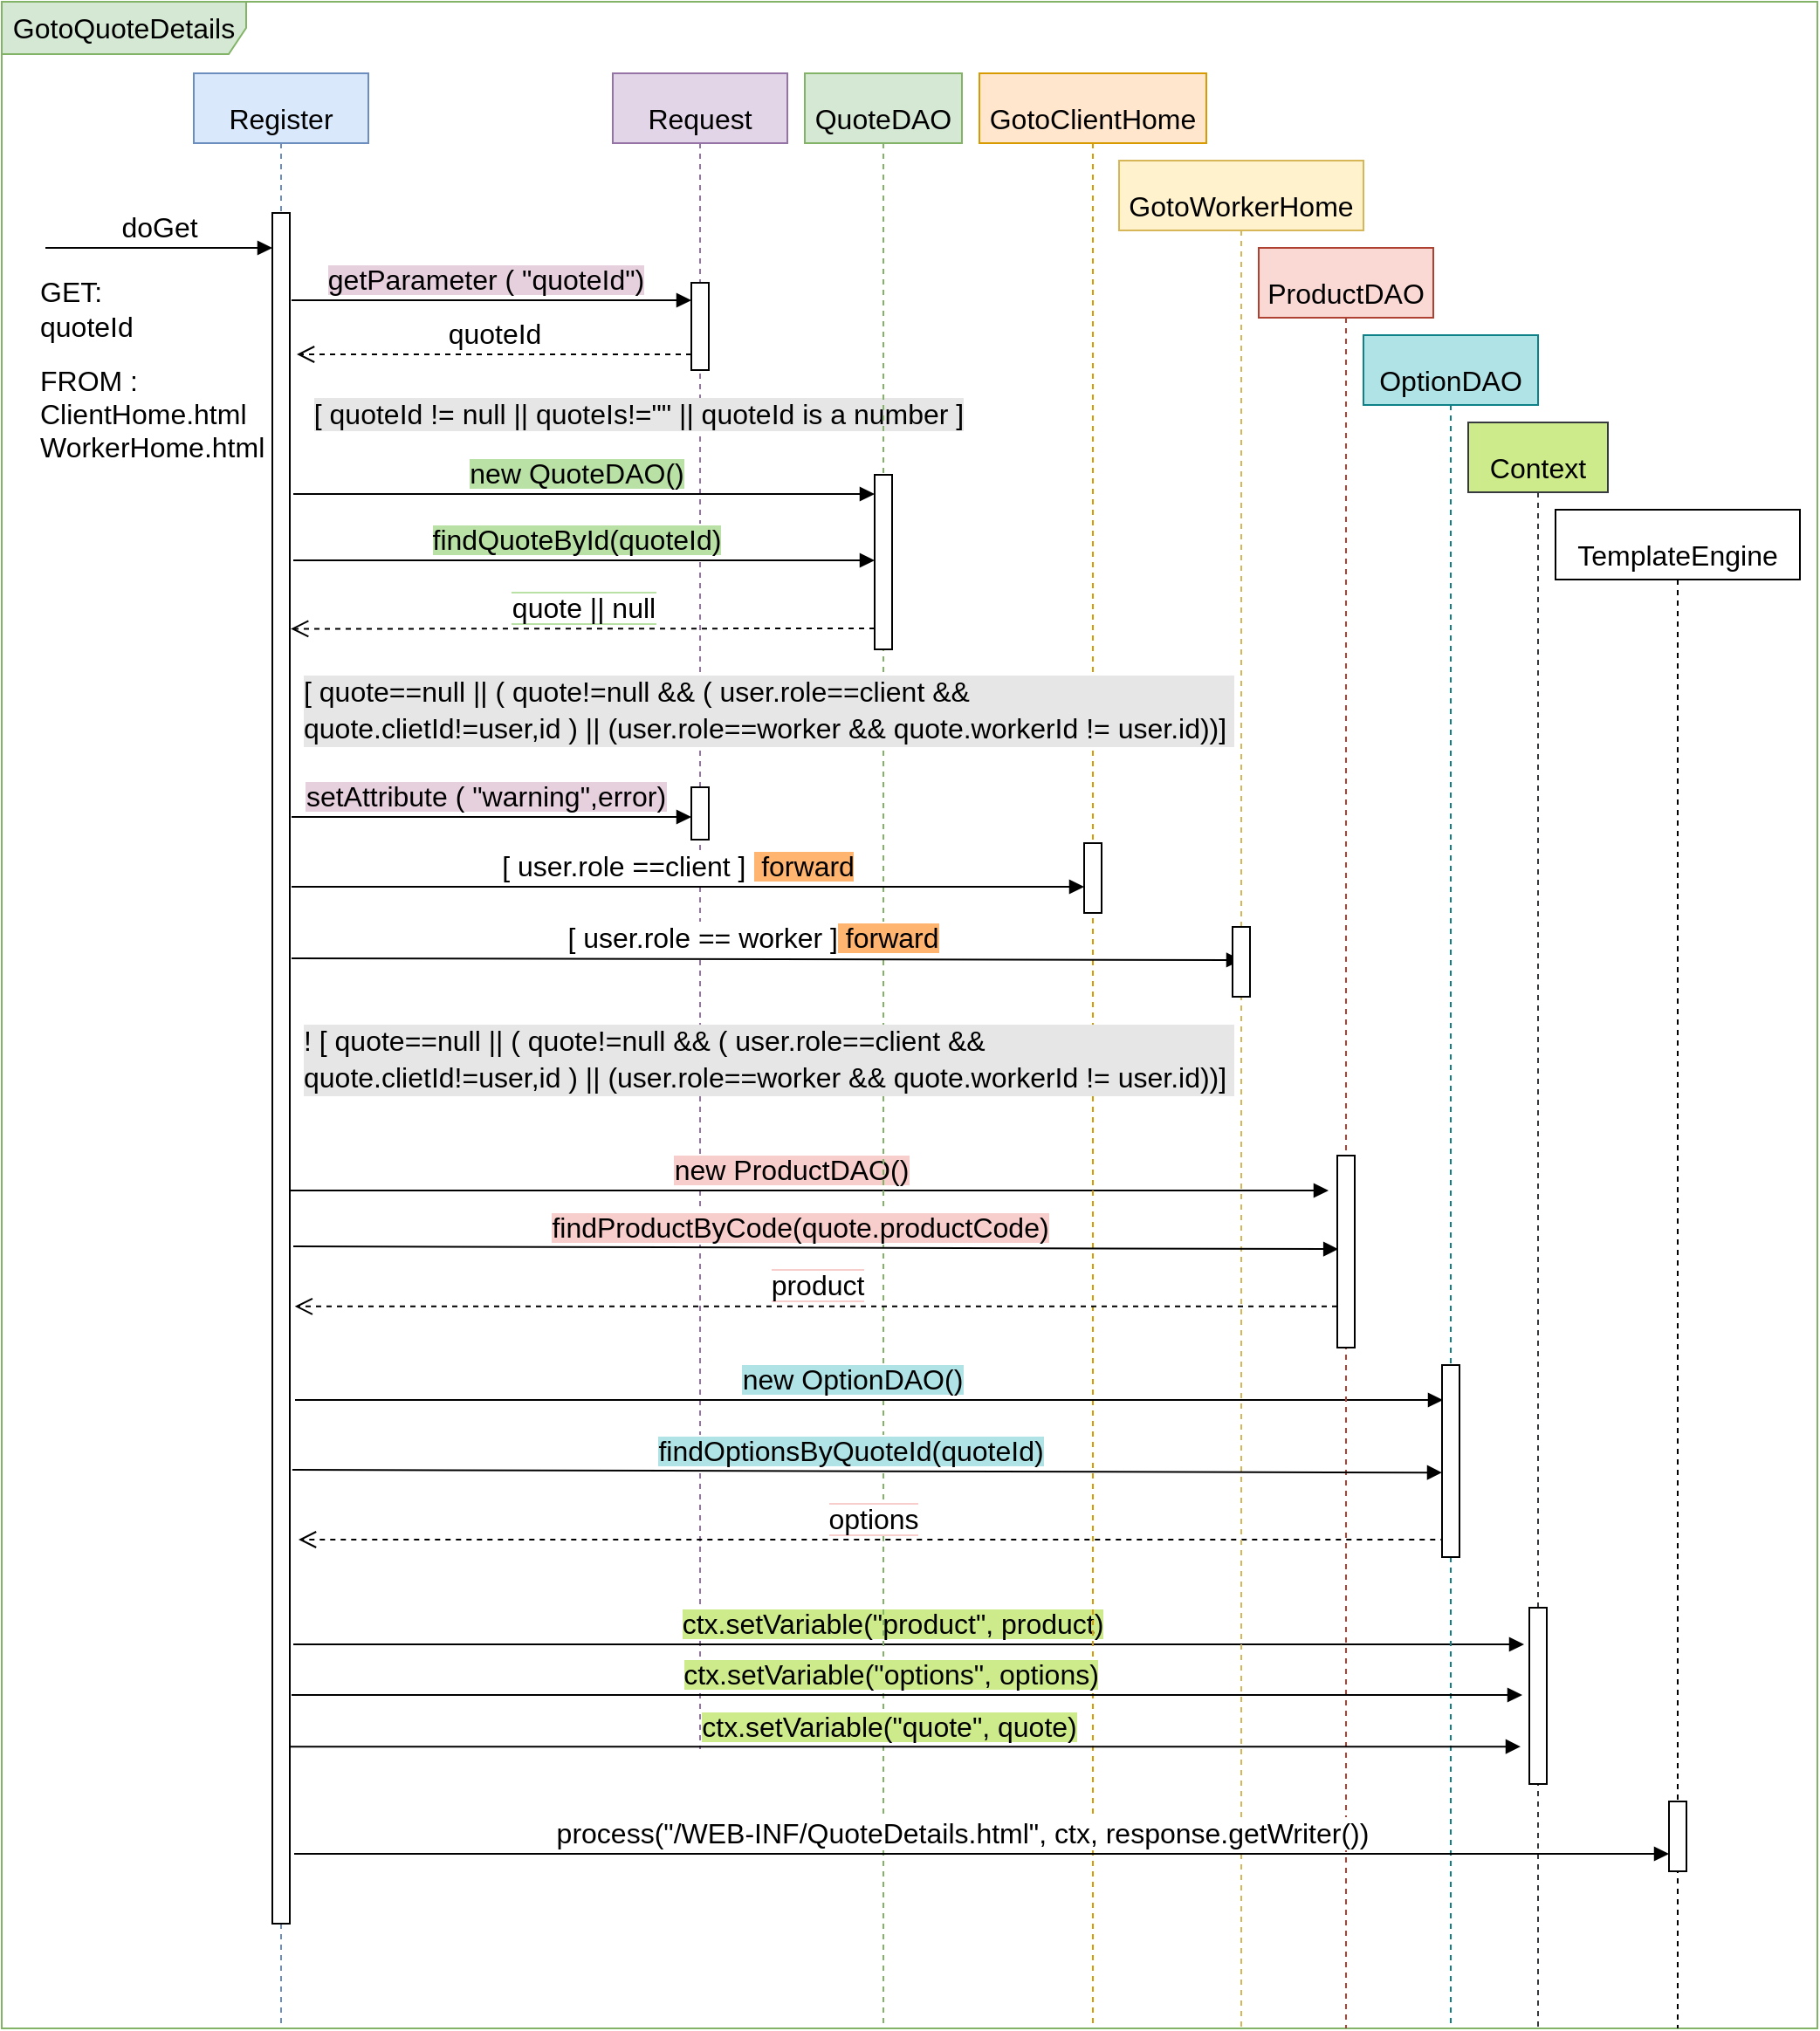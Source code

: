 <mxfile version="18.0.8" type="device"><diagram id="8lv88ZR4mrCCeqeHEAU_" name="Page-1"><mxGraphModel dx="1883" dy="1087" grid="1" gridSize="10" guides="1" tooltips="1" connect="1" arrows="1" fold="1" page="0" pageScale="1" pageWidth="827" pageHeight="1169" math="0" shadow="0"><root><mxCell id="0"/><mxCell id="1" parent="0"/><mxCell id="1Fg2AFdAJ2kEk59hbJvS-36" value="GotoQuoteDetails" style="shape=umlFrame;whiteSpace=wrap;html=1;fontSize=16;width=140;height=30;fillColor=#d5e8d4;strokeColor=#82b366;" parent="1" vertex="1"><mxGeometry x="-260" y="-321" width="1040" height="1161" as="geometry"/></mxCell><mxCell id="POiej5ANTQWtBTBRaUSJ-1" value="&lt;span style=&quot;font-size: 16px;&quot;&gt;Register&lt;/span&gt;" style="shape=umlLifeline;perimeter=lifelinePerimeter;whiteSpace=wrap;html=1;container=1;collapsible=0;recursiveResize=0;outlineConnect=0;fontSize=33;align=center;fillColor=#dae8fc;strokeColor=#6c8ebf;" parent="1" vertex="1"><mxGeometry x="-150" y="-280" width="100" height="1120" as="geometry"/></mxCell><mxCell id="R17p16WdrBZ2fVjnACUI-5" value="&lt;span style=&quot;background-color: rgb(230, 208, 222);&quot;&gt;setAttribute ( &quot;warning&quot;,error)&lt;/span&gt;" style="html=1;verticalAlign=bottom;endArrow=block;rounded=0;fontSize=16;" edge="1" parent="POiej5ANTQWtBTBRaUSJ-1"><mxGeometry x="-0.029" width="80" relative="1" as="geometry"><mxPoint x="56" y="426" as="sourcePoint"/><mxPoint x="285" y="426" as="targetPoint"/><mxPoint as="offset"/></mxGeometry></mxCell><mxCell id="1Fg2AFdAJ2kEk59hbJvS-6" value="&lt;span style=&quot;font-size: 16px;&quot;&gt;Request&lt;/span&gt;" style="shape=umlLifeline;perimeter=lifelinePerimeter;whiteSpace=wrap;html=1;container=1;collapsible=0;recursiveResize=0;outlineConnect=0;fontSize=33;align=center;fillColor=#e1d5e7;strokeColor=#9673a6;" parent="1" vertex="1"><mxGeometry x="90" y="-280" width="100" height="960" as="geometry"/></mxCell><mxCell id="1Fg2AFdAJ2kEk59hbJvS-20" value="" style="html=1;points=[];perimeter=orthogonalPerimeter;fontSize=16;" parent="1Fg2AFdAJ2kEk59hbJvS-6" vertex="1"><mxGeometry x="45" y="120" width="10" height="50" as="geometry"/></mxCell><mxCell id="POiej5ANTQWtBTBRaUSJ-18" value="&lt;div style=&quot;text-align: left;&quot;&gt;[ quoteId != null || quoteIs!=&quot;&quot; || quoteId is a number ]&lt;/div&gt;" style="text;html=1;strokeColor=none;fillColor=none;align=center;verticalAlign=middle;whiteSpace=wrap;rounded=0;labelBackgroundColor=#E6E6E6;fontSize=16;" parent="1Fg2AFdAJ2kEk59hbJvS-6" vertex="1"><mxGeometry x="-190" y="180" width="410" height="30" as="geometry"/></mxCell><mxCell id="R17p16WdrBZ2fVjnACUI-6" value="" style="html=1;points=[];perimeter=orthogonalPerimeter;fontSize=16;" vertex="1" parent="1Fg2AFdAJ2kEk59hbJvS-6"><mxGeometry x="45" y="409" width="10" height="30" as="geometry"/></mxCell><mxCell id="R17p16WdrBZ2fVjnACUI-15" value="&lt;span style=&quot;background-color: rgb(248, 206, 204);&quot;&gt;new ProductDAO()&lt;/span&gt;" style="html=1;verticalAlign=bottom;endArrow=block;rounded=0;fontSize=16;" edge="1" parent="1Fg2AFdAJ2kEk59hbJvS-6"><mxGeometry x="-0.029" width="80" relative="1" as="geometry"><mxPoint x="-190" y="640" as="sourcePoint"/><mxPoint x="410" y="640" as="targetPoint"/><mxPoint as="offset"/></mxGeometry></mxCell><mxCell id="R17p16WdrBZ2fVjnACUI-28" value="&lt;span style=&quot;background-color: rgb(205, 235, 139);&quot;&gt;ctx.setVariable(&quot;product&quot;, product)&lt;/span&gt;" style="html=1;verticalAlign=bottom;endArrow=block;rounded=0;fontSize=16;" edge="1" parent="1Fg2AFdAJ2kEk59hbJvS-6"><mxGeometry x="-0.029" width="80" relative="1" as="geometry"><mxPoint x="-183.0" y="900" as="sourcePoint"/><mxPoint x="522" y="900" as="targetPoint"/><mxPoint as="offset"/></mxGeometry></mxCell><mxCell id="1Fg2AFdAJ2kEk59hbJvS-19" value="GET:&lt;br&gt;quoteId" style="text;html=1;strokeColor=none;fillColor=none;align=left;verticalAlign=middle;whiteSpace=wrap;rounded=0;fontSize=16;" parent="1" vertex="1"><mxGeometry x="-240" y="-180" width="62" height="70" as="geometry"/></mxCell><mxCell id="1Fg2AFdAJ2kEk59hbJvS-21" value="" style="html=1;points=[];perimeter=orthogonalPerimeter;fontSize=16;" parent="1" vertex="1"><mxGeometry x="-105" y="-200" width="10" height="980" as="geometry"/></mxCell><mxCell id="1Fg2AFdAJ2kEk59hbJvS-13" value="doGet" style="html=1;verticalAlign=bottom;endArrow=block;rounded=0;fontSize=16;" parent="1" edge="1"><mxGeometry width="80" relative="1" as="geometry"><mxPoint x="-235" y="-180" as="sourcePoint"/><mxPoint x="-105" y="-180" as="targetPoint"/></mxGeometry></mxCell><mxCell id="1Fg2AFdAJ2kEk59hbJvS-25" value="quoteId" style="html=1;verticalAlign=bottom;endArrow=open;dashed=1;endSize=8;rounded=0;fontSize=16;" parent="1" source="1Fg2AFdAJ2kEk59hbJvS-20" edge="1"><mxGeometry relative="1" as="geometry"><mxPoint x="70" y="-119" as="sourcePoint"/><mxPoint x="-91" y="-119" as="targetPoint"/></mxGeometry></mxCell><mxCell id="1Fg2AFdAJ2kEk59hbJvS-38" value="FROM :&lt;br&gt;ClientHome.html&lt;br&gt;WorkerHome.html" style="text;html=1;strokeColor=none;fillColor=none;align=left;verticalAlign=middle;whiteSpace=wrap;rounded=0;fontSize=16;" parent="1" vertex="1"><mxGeometry x="-240" y="-110" width="102" height="50" as="geometry"/></mxCell><mxCell id="1Fg2AFdAJ2kEk59hbJvS-46" value="&lt;span style=&quot;background-color: rgb(230, 208, 222);&quot;&gt;getParameter ( &quot;quoteId&quot;)&lt;/span&gt;" style="html=1;verticalAlign=bottom;endArrow=block;rounded=0;fontSize=16;" parent="1" target="1Fg2AFdAJ2kEk59hbJvS-20" edge="1"><mxGeometry x="-0.029" width="80" relative="1" as="geometry"><mxPoint x="-94" y="-150" as="sourcePoint"/><mxPoint x="70" y="-150" as="targetPoint"/><mxPoint as="offset"/></mxGeometry></mxCell><mxCell id="POiej5ANTQWtBTBRaUSJ-6" value="&lt;span style=&quot;font-size: 16px;&quot;&gt;QuoteDAO&lt;/span&gt;" style="shape=umlLifeline;perimeter=lifelinePerimeter;whiteSpace=wrap;html=1;container=1;collapsible=0;recursiveResize=0;outlineConnect=0;fontSize=33;align=center;fillColor=#d5e8d4;strokeColor=#82b366;" parent="1" vertex="1"><mxGeometry x="200" y="-280" width="90" height="1120" as="geometry"/></mxCell><mxCell id="POiej5ANTQWtBTBRaUSJ-7" value="" style="html=1;points=[];perimeter=orthogonalPerimeter;fontSize=16;" parent="POiej5ANTQWtBTBRaUSJ-6" vertex="1"><mxGeometry x="40" y="230" width="10" height="100" as="geometry"/></mxCell><mxCell id="POiej5ANTQWtBTBRaUSJ-8" value="&lt;p style=&quot;line-height: 0.4;&quot;&gt;&lt;/p&gt;&lt;blockquote style=&quot;margin: 0px 0px 0px 40px; border: none; padding: 0px; line-height: 0.6;&quot;&gt;&lt;/blockquote&gt;&lt;span style=&quot;font-size: 16px;&quot;&gt;GotoClientHome&lt;/span&gt;&lt;br&gt;&lt;p&gt;&lt;/p&gt;" style="shape=umlLifeline;perimeter=lifelinePerimeter;whiteSpace=wrap;html=1;container=1;collapsible=0;recursiveResize=0;outlineConnect=0;fontSize=33;align=center;fillColor=#ffe6cc;strokeColor=#d79b00;" parent="1" vertex="1"><mxGeometry x="300" y="-280" width="130" height="1120" as="geometry"/></mxCell><mxCell id="POiej5ANTQWtBTBRaUSJ-9" value="" style="html=1;points=[];perimeter=orthogonalPerimeter;fontSize=16;" parent="POiej5ANTQWtBTBRaUSJ-8" vertex="1"><mxGeometry x="60" y="441" width="10" height="40" as="geometry"/></mxCell><mxCell id="R17p16WdrBZ2fVjnACUI-22" value="&lt;span style=&quot;background-color: rgb(176, 227, 230);&quot;&gt;new OptionDAO()&lt;/span&gt;" style="html=1;verticalAlign=bottom;endArrow=block;rounded=0;fontSize=16;" edge="1" parent="POiej5ANTQWtBTBRaUSJ-8"><mxGeometry x="-0.029" width="80" relative="1" as="geometry"><mxPoint x="-392" y="760" as="sourcePoint"/><mxPoint x="265.5" y="760" as="targetPoint"/><mxPoint as="offset"/></mxGeometry></mxCell><mxCell id="R17p16WdrBZ2fVjnACUI-24" value="&lt;span style=&quot;background-color: rgb(255, 255, 255);&quot;&gt;options&lt;/span&gt;" style="html=1;verticalAlign=bottom;endArrow=open;dashed=1;endSize=8;rounded=0;labelBackgroundColor=#F8CECC;fontSize=16;fontColor=none;" edge="1" parent="POiej5ANTQWtBTBRaUSJ-8"><mxGeometry relative="1" as="geometry"><mxPoint x="267.14" y="840.0" as="sourcePoint"/><mxPoint x="-390" y="840" as="targetPoint"/></mxGeometry></mxCell><mxCell id="POiej5ANTQWtBTBRaUSJ-19" value="&lt;span style=&quot;background-color: rgb(185, 224, 165);&quot;&gt;new QuoteDAO()&lt;/span&gt;" style="html=1;verticalAlign=bottom;endArrow=block;rounded=0;fontSize=16;" parent="1" edge="1"><mxGeometry x="-0.029" width="80" relative="1" as="geometry"><mxPoint x="-93" y="-39" as="sourcePoint"/><mxPoint x="240" y="-39" as="targetPoint"/><mxPoint as="offset"/></mxGeometry></mxCell><mxCell id="POiej5ANTQWtBTBRaUSJ-23" value="[ user.role ==client ]&amp;nbsp;&lt;span style=&quot;background-color: rgb(255, 181, 112);&quot;&gt; forward&lt;/span&gt;" style="html=1;verticalAlign=bottom;endArrow=block;rounded=0;fontSize=16;" parent="1" edge="1"><mxGeometry x="-0.029" width="80" relative="1" as="geometry"><mxPoint x="-94" y="186" as="sourcePoint"/><mxPoint x="360" y="186" as="targetPoint"/><mxPoint as="offset"/></mxGeometry></mxCell><mxCell id="POiej5ANTQWtBTBRaUSJ-24" value="[ user.role == worker ]&lt;span style=&quot;background-color: rgb(255, 181, 112);&quot;&gt; forward&lt;/span&gt;" style="html=1;verticalAlign=bottom;endArrow=block;rounded=0;fontSize=16;" parent="1" edge="1"><mxGeometry x="-0.029" width="80" relative="1" as="geometry"><mxPoint x="-94" y="227" as="sourcePoint"/><mxPoint x="450" y="228" as="targetPoint"/><mxPoint as="offset"/></mxGeometry></mxCell><mxCell id="POiej5ANTQWtBTBRaUSJ-35" value="&lt;p style=&quot;line-height: 0.4;&quot;&gt;&lt;/p&gt;&lt;blockquote style=&quot;margin: 0px 0px 0px 40px; border: none; padding: 0px; line-height: 0.6;&quot;&gt;&lt;/blockquote&gt;&lt;span style=&quot;font-size: 16px;&quot;&gt;ProductDAO&lt;/span&gt;&lt;br&gt;&lt;p&gt;&lt;/p&gt;" style="shape=umlLifeline;perimeter=lifelinePerimeter;whiteSpace=wrap;html=1;container=1;collapsible=0;recursiveResize=0;outlineConnect=0;fontSize=33;align=center;fillColor=#fad9d5;strokeColor=#ae4132;" parent="1" vertex="1"><mxGeometry x="460" y="-180" width="100" height="1020" as="geometry"/></mxCell><mxCell id="R17p16WdrBZ2fVjnACUI-1" value="&lt;span style=&quot;background-color: rgb(185, 224, 165);&quot;&gt;findQuoteById(quoteId)&lt;/span&gt;" style="html=1;verticalAlign=bottom;endArrow=block;rounded=0;fontSize=16;" edge="1" parent="1"><mxGeometry x="-0.029" width="80" relative="1" as="geometry"><mxPoint x="-93" y="-1" as="sourcePoint"/><mxPoint x="240" y="-1" as="targetPoint"/><mxPoint as="offset"/></mxGeometry></mxCell><mxCell id="R17p16WdrBZ2fVjnACUI-3" value="&lt;span style=&quot;background-color: rgb(255, 255, 255);&quot;&gt;quote || null&lt;/span&gt;" style="html=1;verticalAlign=bottom;endArrow=open;dashed=1;endSize=8;rounded=0;labelBackgroundColor=#B9E0A5;fontSize=16;entryX=1.057;entryY=0.286;entryDx=0;entryDy=0;entryPerimeter=0;" edge="1" parent="1"><mxGeometry relative="1" as="geometry"><mxPoint x="240" y="38" as="sourcePoint"/><mxPoint x="-94.43" y="38.24" as="targetPoint"/></mxGeometry></mxCell><mxCell id="R17p16WdrBZ2fVjnACUI-8" value="&lt;p style=&quot;line-height: 0.4;&quot;&gt;&lt;/p&gt;&lt;blockquote style=&quot;margin: 0px 0px 0px 40px; border: none; padding: 0px; line-height: 0.6;&quot;&gt;&lt;/blockquote&gt;&lt;span style=&quot;font-size: 16px;&quot;&gt;GotoWorkerHome&lt;/span&gt;&lt;br&gt;&lt;p&gt;&lt;/p&gt;" style="shape=umlLifeline;perimeter=lifelinePerimeter;whiteSpace=wrap;html=1;container=1;collapsible=0;recursiveResize=0;outlineConnect=0;fontSize=33;align=center;fillColor=#fff2cc;strokeColor=#d6b656;" vertex="1" parent="1"><mxGeometry x="380" y="-230" width="140" height="1070" as="geometry"/></mxCell><mxCell id="R17p16WdrBZ2fVjnACUI-9" value="" style="html=1;points=[];perimeter=orthogonalPerimeter;fontSize=16;" vertex="1" parent="R17p16WdrBZ2fVjnACUI-8"><mxGeometry x="65" y="439" width="10" height="40" as="geometry"/></mxCell><mxCell id="R17p16WdrBZ2fVjnACUI-16" value="" style="html=1;points=[];perimeter=orthogonalPerimeter;fontSize=16;" vertex="1" parent="R17p16WdrBZ2fVjnACUI-8"><mxGeometry x="125" y="570" width="10" height="110" as="geometry"/></mxCell><mxCell id="R17p16WdrBZ2fVjnACUI-23" value="&lt;span style=&quot;background-color: rgb(176, 227, 230);&quot;&gt;findOptionsByQuoteId(quoteId)&lt;/span&gt;" style="html=1;verticalAlign=bottom;endArrow=block;rounded=0;fontSize=16;entryX=0;entryY=0.56;entryDx=0;entryDy=0;entryPerimeter=0;" edge="1" parent="R17p16WdrBZ2fVjnACUI-8" target="R17p16WdrBZ2fVjnACUI-25"><mxGeometry x="-0.029" width="80" relative="1" as="geometry"><mxPoint x="-473.57" y="750" as="sourcePoint"/><mxPoint x="180" y="750" as="targetPoint"/><mxPoint as="offset"/></mxGeometry></mxCell><mxCell id="R17p16WdrBZ2fVjnACUI-10" value="&lt;div style=&quot;text-align: left; line-height: 1.3;&quot;&gt;[ quote==null || ( quote!=null &amp;amp;&amp;amp; ( user.role==client &amp;amp;&amp;amp; quote.clietId!=user,id ) || (user.role==worker &amp;amp;&amp;amp; quote.workerId != user.id))]&lt;/div&gt;" style="text;html=1;strokeColor=none;fillColor=none;align=center;verticalAlign=middle;whiteSpace=wrap;rounded=0;labelBackgroundColor=#E6E6E6;fontSize=16;" vertex="1" parent="1"><mxGeometry x="-88" y="60" width="535" height="50" as="geometry"/></mxCell><mxCell id="R17p16WdrBZ2fVjnACUI-12" value="&lt;p style=&quot;line-height: 0.4;&quot;&gt;&lt;/p&gt;&lt;blockquote style=&quot;margin: 0px 0px 0px 40px; border: none; padding: 0px; line-height: 0.6;&quot;&gt;&lt;/blockquote&gt;&lt;span style=&quot;font-size: 16px;&quot;&gt;OptionDAO&lt;/span&gt;&lt;br&gt;&lt;p&gt;&lt;/p&gt;" style="shape=umlLifeline;perimeter=lifelinePerimeter;whiteSpace=wrap;html=1;container=1;collapsible=0;recursiveResize=0;outlineConnect=0;fontSize=33;align=center;fillColor=#b0e3e6;strokeColor=#0e8088;" vertex="1" parent="1"><mxGeometry x="520" y="-130" width="100" height="970" as="geometry"/></mxCell><mxCell id="R17p16WdrBZ2fVjnACUI-25" value="" style="html=1;points=[];perimeter=orthogonalPerimeter;fontSize=16;" vertex="1" parent="R17p16WdrBZ2fVjnACUI-12"><mxGeometry x="45" y="590" width="10" height="110" as="geometry"/></mxCell><mxCell id="R17p16WdrBZ2fVjnACUI-14" value="&lt;div style=&quot;text-align: left; line-height: 1.3;&quot;&gt;! [ quote==null || ( quote!=null &amp;amp;&amp;amp; ( user.role==client &amp;amp;&amp;amp; quote.clietId!=user,id ) || (user.role==worker &amp;amp;&amp;amp; quote.workerId != user.id))]&lt;/div&gt;" style="text;html=1;strokeColor=none;fillColor=none;align=center;verticalAlign=middle;whiteSpace=wrap;rounded=0;labelBackgroundColor=#E6E6E6;fontSize=16;" vertex="1" parent="1"><mxGeometry x="-88" y="260" width="535" height="50" as="geometry"/></mxCell><mxCell id="R17p16WdrBZ2fVjnACUI-17" value="&lt;span style=&quot;background-color: rgb(248, 206, 204);&quot;&gt;findProductByCode(quote.productCode)&lt;/span&gt;" style="html=1;verticalAlign=bottom;endArrow=block;rounded=0;fontSize=16;entryX=0.057;entryY=0.487;entryDx=0;entryDy=0;entryPerimeter=0;" edge="1" parent="1" target="R17p16WdrBZ2fVjnACUI-16"><mxGeometry x="-0.029" width="80" relative="1" as="geometry"><mxPoint x="-93" y="392" as="sourcePoint"/><mxPoint x="510" y="392" as="targetPoint"/><mxPoint as="offset"/></mxGeometry></mxCell><mxCell id="R17p16WdrBZ2fVjnACUI-18" value="&lt;span style=&quot;background-color: rgb(255, 255, 255);&quot;&gt;product&lt;/span&gt;" style="html=1;verticalAlign=bottom;endArrow=open;dashed=1;endSize=8;rounded=0;labelBackgroundColor=#F8CECC;fontSize=16;fontColor=none;entryX=1.286;entryY=0.76;entryDx=0;entryDy=0;entryPerimeter=0;" edge="1" parent="1"><mxGeometry relative="1" as="geometry"><mxPoint x="505" y="426.4" as="sourcePoint"/><mxPoint x="-92.14" y="426.4" as="targetPoint"/></mxGeometry></mxCell><mxCell id="R17p16WdrBZ2fVjnACUI-26" value="&lt;p style=&quot;line-height: 0.4;&quot;&gt;&lt;/p&gt;&lt;blockquote style=&quot;margin: 0px 0px 0px 40px; border: none; padding: 0px; line-height: 0.6;&quot;&gt;&lt;/blockquote&gt;&lt;span style=&quot;font-size: 16px;&quot;&gt;Context&lt;/span&gt;&lt;br&gt;&lt;p&gt;&lt;/p&gt;" style="shape=umlLifeline;perimeter=lifelinePerimeter;whiteSpace=wrap;html=1;container=1;collapsible=0;recursiveResize=0;outlineConnect=0;fontSize=33;align=center;fillColor=#cdeb8b;strokeColor=#36393d;" vertex="1" parent="1"><mxGeometry x="580" y="-80" width="80" height="920" as="geometry"/></mxCell><mxCell id="R17p16WdrBZ2fVjnACUI-27" value="" style="html=1;points=[];perimeter=orthogonalPerimeter;fontSize=16;" vertex="1" parent="R17p16WdrBZ2fVjnACUI-26"><mxGeometry x="35" y="679" width="10" height="101" as="geometry"/></mxCell><mxCell id="R17p16WdrBZ2fVjnACUI-29" value="&lt;span style=&quot;&quot;&gt;&#9;&#9;&lt;/span&gt;&lt;span style=&quot;background-color: rgb(205, 235, 139);&quot;&gt;ctx.setVariable(&quot;options&quot;, options)&lt;/span&gt;" style="html=1;verticalAlign=bottom;endArrow=block;rounded=0;fontSize=16;" edge="1" parent="1"><mxGeometry x="-0.029" width="80" relative="1" as="geometry"><mxPoint x="-94.0" y="649" as="sourcePoint"/><mxPoint x="611" y="649" as="targetPoint"/><mxPoint as="offset"/></mxGeometry></mxCell><mxCell id="R17p16WdrBZ2fVjnACUI-30" value="&lt;span style=&quot;background-color: rgb(205, 235, 139);&quot;&gt;ctx.setVariable(&quot;quote&quot;, quote)&lt;/span&gt;" style="html=1;verticalAlign=bottom;endArrow=block;rounded=0;fontSize=16;" edge="1" parent="1"><mxGeometry x="-0.029" width="80" relative="1" as="geometry"><mxPoint x="-95.0" y="678.57" as="sourcePoint"/><mxPoint x="610" y="678.57" as="targetPoint"/><mxPoint as="offset"/></mxGeometry></mxCell><mxCell id="R17p16WdrBZ2fVjnACUI-33" value="&lt;p style=&quot;line-height: 0.4;&quot;&gt;&lt;/p&gt;&lt;blockquote style=&quot;margin: 0px 0px 0px 40px; border: none; padding: 0px; line-height: 0.6;&quot;&gt;&lt;/blockquote&gt;&lt;span style=&quot;font-size: 16px;&quot;&gt;TemplateEngine&lt;/span&gt;&lt;br&gt;&lt;p&gt;&lt;/p&gt;" style="shape=umlLifeline;perimeter=lifelinePerimeter;whiteSpace=wrap;html=1;container=1;collapsible=0;recursiveResize=0;outlineConnect=0;fontSize=33;align=center;" vertex="1" parent="1"><mxGeometry x="630" y="-30" width="140" height="870" as="geometry"/></mxCell><mxCell id="R17p16WdrBZ2fVjnACUI-34" value="" style="html=1;points=[];perimeter=orthogonalPerimeter;fontSize=16;" vertex="1" parent="R17p16WdrBZ2fVjnACUI-33"><mxGeometry x="65" y="740" width="10" height="40" as="geometry"/></mxCell><mxCell id="R17p16WdrBZ2fVjnACUI-37" value="process(&quot;/WEB-INF/QuoteDetails.html&quot;, ctx, response.getWriter())" style="html=1;verticalAlign=bottom;endArrow=block;rounded=0;fontSize=16;" edge="1" parent="1" target="R17p16WdrBZ2fVjnACUI-34"><mxGeometry x="-0.029" width="80" relative="1" as="geometry"><mxPoint x="-92.5" y="740.0" as="sourcePoint"/><mxPoint x="612.5" y="740.0" as="targetPoint"/><mxPoint as="offset"/></mxGeometry></mxCell></root></mxGraphModel></diagram></mxfile>